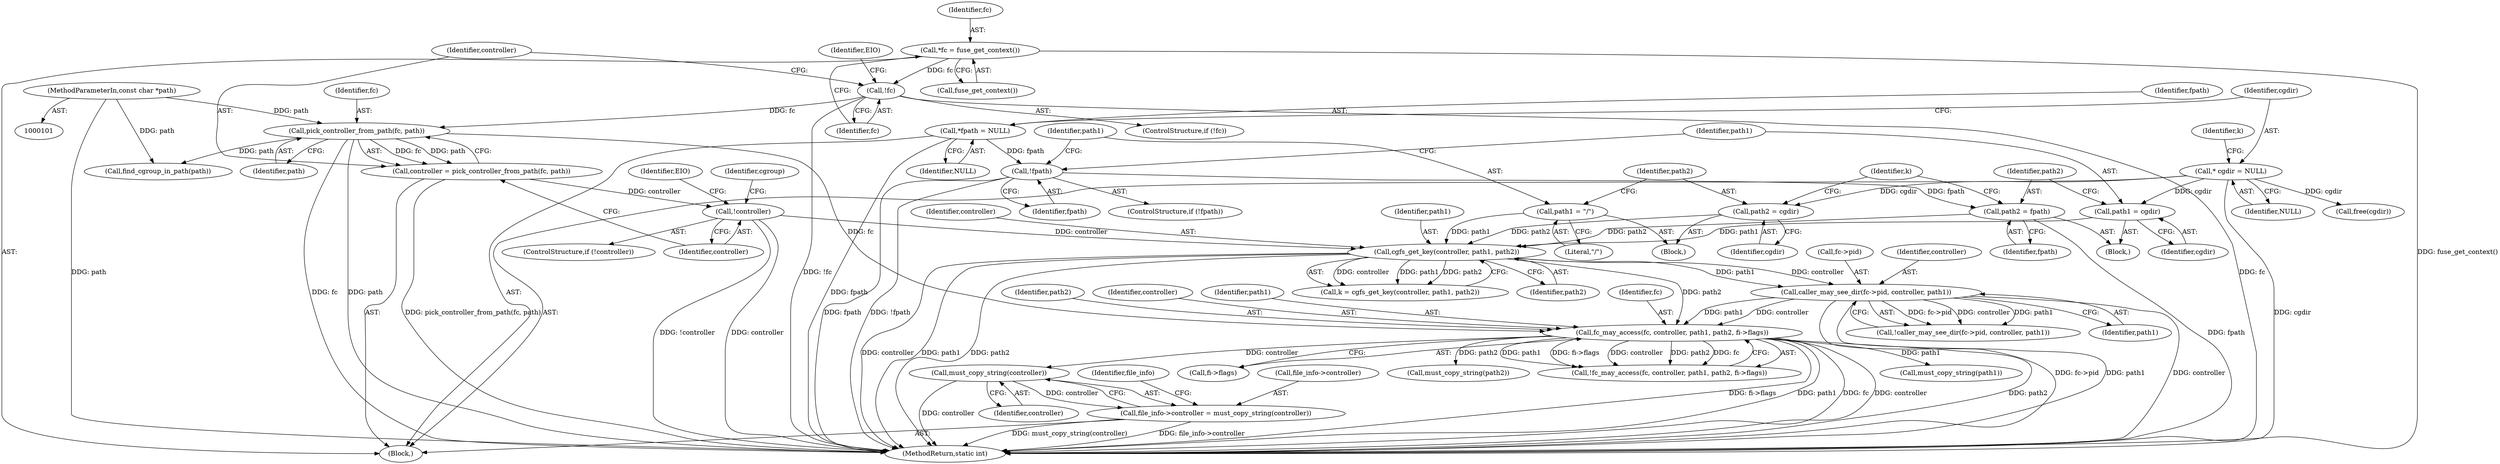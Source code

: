 digraph "0_lxcfs_a8b6c3e0537e90fba3c55910fd1b7229d54a60a7_2@API" {
"1000244" [label="(Call,must_copy_string(controller))"];
"1000211" [label="(Call,fc_may_access(fc, controller, path1, path2, fi->flags))"];
"1000135" [label="(Call,pick_controller_from_path(fc, path))"];
"1000128" [label="(Call,!fc)"];
"1000123" [label="(Call,*fc = fuse_get_context())"];
"1000102" [label="(MethodParameterIn,const char *path)"];
"1000197" [label="(Call,caller_may_see_dir(fc->pid, controller, path1))"];
"1000180" [label="(Call,cgfs_get_key(controller, path1, path2))"];
"1000139" [label="(Call,!controller)"];
"1000133" [label="(Call,controller = pick_controller_from_path(fc, path))"];
"1000172" [label="(Call,path1 = cgdir)"];
"1000113" [label="(Call,* cgdir = NULL)"];
"1000164" [label="(Call,path1 = \"/\")"];
"1000167" [label="(Call,path2 = cgdir)"];
"1000175" [label="(Call,path2 = fpath)"];
"1000161" [label="(Call,!fpath)"];
"1000107" [label="(Call,*fpath = NULL)"];
"1000240" [label="(Call,file_info->controller = must_copy_string(controller))"];
"1000166" [label="(Literal,\"/\")"];
"1000240" [label="(Call,file_info->controller = must_copy_string(controller))"];
"1000135" [label="(Call,pick_controller_from_path(fc, path))"];
"1000119" [label="(Identifier,k)"];
"1000160" [label="(ControlStructure,if (!fpath))"];
"1000198" [label="(Call,fc->pid)"];
"1000104" [label="(Block,)"];
"1000138" [label="(ControlStructure,if (!controller))"];
"1000197" [label="(Call,caller_may_see_dir(fc->pid, controller, path1))"];
"1000288" [label="(MethodReturn,static int)"];
"1000128" [label="(Call,!fc)"];
"1000129" [label="(Identifier,fc)"];
"1000163" [label="(Block,)"];
"1000245" [label="(Identifier,controller)"];
"1000146" [label="(Call,find_cgroup_in_path(path))"];
"1000215" [label="(Identifier,path2)"];
"1000115" [label="(Identifier,NULL)"];
"1000161" [label="(Call,!fpath)"];
"1000175" [label="(Call,path2 = fpath)"];
"1000201" [label="(Identifier,controller)"];
"1000250" [label="(Call,must_copy_string(path1))"];
"1000127" [label="(ControlStructure,if (!fc))"];
"1000132" [label="(Identifier,EIO)"];
"1000162" [label="(Identifier,fpath)"];
"1000213" [label="(Identifier,controller)"];
"1000176" [label="(Identifier,path2)"];
"1000177" [label="(Identifier,fpath)"];
"1000108" [label="(Identifier,fpath)"];
"1000169" [label="(Identifier,cgdir)"];
"1000179" [label="(Identifier,k)"];
"1000214" [label="(Identifier,path1)"];
"1000211" [label="(Call,fc_may_access(fc, controller, path1, path2, fi->flags))"];
"1000216" [label="(Call,fi->flags)"];
"1000256" [label="(Call,must_copy_string(path2))"];
"1000136" [label="(Identifier,fc)"];
"1000125" [label="(Call,fuse_get_context())"];
"1000107" [label="(Call,*fpath = NULL)"];
"1000109" [label="(Identifier,NULL)"];
"1000165" [label="(Identifier,path1)"];
"1000168" [label="(Identifier,path2)"];
"1000140" [label="(Identifier,controller)"];
"1000143" [label="(Identifier,EIO)"];
"1000181" [label="(Identifier,controller)"];
"1000167" [label="(Call,path2 = cgdir)"];
"1000134" [label="(Identifier,controller)"];
"1000196" [label="(Call,!caller_may_see_dir(fc->pid, controller, path1))"];
"1000174" [label="(Identifier,cgdir)"];
"1000210" [label="(Call,!fc_may_access(fc, controller, path1, path2, fi->flags))"];
"1000133" [label="(Call,controller = pick_controller_from_path(fc, path))"];
"1000102" [label="(MethodParameterIn,const char *path)"];
"1000164" [label="(Call,path1 = \"/\")"];
"1000178" [label="(Call,k = cgfs_get_key(controller, path1, path2))"];
"1000182" [label="(Identifier,path1)"];
"1000172" [label="(Call,path1 = cgdir)"];
"1000113" [label="(Call,* cgdir = NULL)"];
"1000173" [label="(Identifier,path1)"];
"1000241" [label="(Call,file_info->controller)"];
"1000114" [label="(Identifier,cgdir)"];
"1000284" [label="(Call,free(cgdir))"];
"1000145" [label="(Identifier,cgroup)"];
"1000180" [label="(Call,cgfs_get_key(controller, path1, path2))"];
"1000183" [label="(Identifier,path2)"];
"1000212" [label="(Identifier,fc)"];
"1000139" [label="(Call,!controller)"];
"1000244" [label="(Call,must_copy_string(controller))"];
"1000137" [label="(Identifier,path)"];
"1000171" [label="(Block,)"];
"1000123" [label="(Call,*fc = fuse_get_context())"];
"1000124" [label="(Identifier,fc)"];
"1000202" [label="(Identifier,path1)"];
"1000248" [label="(Identifier,file_info)"];
"1000244" -> "1000240"  [label="AST: "];
"1000244" -> "1000245"  [label="CFG: "];
"1000245" -> "1000244"  [label="AST: "];
"1000240" -> "1000244"  [label="CFG: "];
"1000244" -> "1000288"  [label="DDG: controller"];
"1000244" -> "1000240"  [label="DDG: controller"];
"1000211" -> "1000244"  [label="DDG: controller"];
"1000211" -> "1000210"  [label="AST: "];
"1000211" -> "1000216"  [label="CFG: "];
"1000212" -> "1000211"  [label="AST: "];
"1000213" -> "1000211"  [label="AST: "];
"1000214" -> "1000211"  [label="AST: "];
"1000215" -> "1000211"  [label="AST: "];
"1000216" -> "1000211"  [label="AST: "];
"1000210" -> "1000211"  [label="CFG: "];
"1000211" -> "1000288"  [label="DDG: fi->flags"];
"1000211" -> "1000288"  [label="DDG: path1"];
"1000211" -> "1000288"  [label="DDG: fc"];
"1000211" -> "1000288"  [label="DDG: controller"];
"1000211" -> "1000288"  [label="DDG: path2"];
"1000211" -> "1000210"  [label="DDG: path1"];
"1000211" -> "1000210"  [label="DDG: fi->flags"];
"1000211" -> "1000210"  [label="DDG: controller"];
"1000211" -> "1000210"  [label="DDG: path2"];
"1000211" -> "1000210"  [label="DDG: fc"];
"1000135" -> "1000211"  [label="DDG: fc"];
"1000197" -> "1000211"  [label="DDG: controller"];
"1000197" -> "1000211"  [label="DDG: path1"];
"1000180" -> "1000211"  [label="DDG: path2"];
"1000211" -> "1000250"  [label="DDG: path1"];
"1000211" -> "1000256"  [label="DDG: path2"];
"1000135" -> "1000133"  [label="AST: "];
"1000135" -> "1000137"  [label="CFG: "];
"1000136" -> "1000135"  [label="AST: "];
"1000137" -> "1000135"  [label="AST: "];
"1000133" -> "1000135"  [label="CFG: "];
"1000135" -> "1000288"  [label="DDG: fc"];
"1000135" -> "1000288"  [label="DDG: path"];
"1000135" -> "1000133"  [label="DDG: fc"];
"1000135" -> "1000133"  [label="DDG: path"];
"1000128" -> "1000135"  [label="DDG: fc"];
"1000102" -> "1000135"  [label="DDG: path"];
"1000135" -> "1000146"  [label="DDG: path"];
"1000128" -> "1000127"  [label="AST: "];
"1000128" -> "1000129"  [label="CFG: "];
"1000129" -> "1000128"  [label="AST: "];
"1000132" -> "1000128"  [label="CFG: "];
"1000134" -> "1000128"  [label="CFG: "];
"1000128" -> "1000288"  [label="DDG: fc"];
"1000128" -> "1000288"  [label="DDG: !fc"];
"1000123" -> "1000128"  [label="DDG: fc"];
"1000123" -> "1000104"  [label="AST: "];
"1000123" -> "1000125"  [label="CFG: "];
"1000124" -> "1000123"  [label="AST: "];
"1000125" -> "1000123"  [label="AST: "];
"1000129" -> "1000123"  [label="CFG: "];
"1000123" -> "1000288"  [label="DDG: fuse_get_context()"];
"1000102" -> "1000101"  [label="AST: "];
"1000102" -> "1000288"  [label="DDG: path"];
"1000102" -> "1000146"  [label="DDG: path"];
"1000197" -> "1000196"  [label="AST: "];
"1000197" -> "1000202"  [label="CFG: "];
"1000198" -> "1000197"  [label="AST: "];
"1000201" -> "1000197"  [label="AST: "];
"1000202" -> "1000197"  [label="AST: "];
"1000196" -> "1000197"  [label="CFG: "];
"1000197" -> "1000288"  [label="DDG: controller"];
"1000197" -> "1000288"  [label="DDG: fc->pid"];
"1000197" -> "1000288"  [label="DDG: path1"];
"1000197" -> "1000196"  [label="DDG: fc->pid"];
"1000197" -> "1000196"  [label="DDG: controller"];
"1000197" -> "1000196"  [label="DDG: path1"];
"1000180" -> "1000197"  [label="DDG: controller"];
"1000180" -> "1000197"  [label="DDG: path1"];
"1000180" -> "1000178"  [label="AST: "];
"1000180" -> "1000183"  [label="CFG: "];
"1000181" -> "1000180"  [label="AST: "];
"1000182" -> "1000180"  [label="AST: "];
"1000183" -> "1000180"  [label="AST: "];
"1000178" -> "1000180"  [label="CFG: "];
"1000180" -> "1000288"  [label="DDG: controller"];
"1000180" -> "1000288"  [label="DDG: path1"];
"1000180" -> "1000288"  [label="DDG: path2"];
"1000180" -> "1000178"  [label="DDG: controller"];
"1000180" -> "1000178"  [label="DDG: path1"];
"1000180" -> "1000178"  [label="DDG: path2"];
"1000139" -> "1000180"  [label="DDG: controller"];
"1000172" -> "1000180"  [label="DDG: path1"];
"1000164" -> "1000180"  [label="DDG: path1"];
"1000167" -> "1000180"  [label="DDG: path2"];
"1000175" -> "1000180"  [label="DDG: path2"];
"1000139" -> "1000138"  [label="AST: "];
"1000139" -> "1000140"  [label="CFG: "];
"1000140" -> "1000139"  [label="AST: "];
"1000143" -> "1000139"  [label="CFG: "];
"1000145" -> "1000139"  [label="CFG: "];
"1000139" -> "1000288"  [label="DDG: !controller"];
"1000139" -> "1000288"  [label="DDG: controller"];
"1000133" -> "1000139"  [label="DDG: controller"];
"1000133" -> "1000104"  [label="AST: "];
"1000134" -> "1000133"  [label="AST: "];
"1000140" -> "1000133"  [label="CFG: "];
"1000133" -> "1000288"  [label="DDG: pick_controller_from_path(fc, path)"];
"1000172" -> "1000171"  [label="AST: "];
"1000172" -> "1000174"  [label="CFG: "];
"1000173" -> "1000172"  [label="AST: "];
"1000174" -> "1000172"  [label="AST: "];
"1000176" -> "1000172"  [label="CFG: "];
"1000113" -> "1000172"  [label="DDG: cgdir"];
"1000113" -> "1000104"  [label="AST: "];
"1000113" -> "1000115"  [label="CFG: "];
"1000114" -> "1000113"  [label="AST: "];
"1000115" -> "1000113"  [label="AST: "];
"1000119" -> "1000113"  [label="CFG: "];
"1000113" -> "1000288"  [label="DDG: cgdir"];
"1000113" -> "1000167"  [label="DDG: cgdir"];
"1000113" -> "1000284"  [label="DDG: cgdir"];
"1000164" -> "1000163"  [label="AST: "];
"1000164" -> "1000166"  [label="CFG: "];
"1000165" -> "1000164"  [label="AST: "];
"1000166" -> "1000164"  [label="AST: "];
"1000168" -> "1000164"  [label="CFG: "];
"1000167" -> "1000163"  [label="AST: "];
"1000167" -> "1000169"  [label="CFG: "];
"1000168" -> "1000167"  [label="AST: "];
"1000169" -> "1000167"  [label="AST: "];
"1000179" -> "1000167"  [label="CFG: "];
"1000175" -> "1000171"  [label="AST: "];
"1000175" -> "1000177"  [label="CFG: "];
"1000176" -> "1000175"  [label="AST: "];
"1000177" -> "1000175"  [label="AST: "];
"1000179" -> "1000175"  [label="CFG: "];
"1000175" -> "1000288"  [label="DDG: fpath"];
"1000161" -> "1000175"  [label="DDG: fpath"];
"1000161" -> "1000160"  [label="AST: "];
"1000161" -> "1000162"  [label="CFG: "];
"1000162" -> "1000161"  [label="AST: "];
"1000165" -> "1000161"  [label="CFG: "];
"1000173" -> "1000161"  [label="CFG: "];
"1000161" -> "1000288"  [label="DDG: fpath"];
"1000161" -> "1000288"  [label="DDG: !fpath"];
"1000107" -> "1000161"  [label="DDG: fpath"];
"1000107" -> "1000104"  [label="AST: "];
"1000107" -> "1000109"  [label="CFG: "];
"1000108" -> "1000107"  [label="AST: "];
"1000109" -> "1000107"  [label="AST: "];
"1000114" -> "1000107"  [label="CFG: "];
"1000107" -> "1000288"  [label="DDG: fpath"];
"1000240" -> "1000104"  [label="AST: "];
"1000241" -> "1000240"  [label="AST: "];
"1000248" -> "1000240"  [label="CFG: "];
"1000240" -> "1000288"  [label="DDG: must_copy_string(controller)"];
"1000240" -> "1000288"  [label="DDG: file_info->controller"];
}
